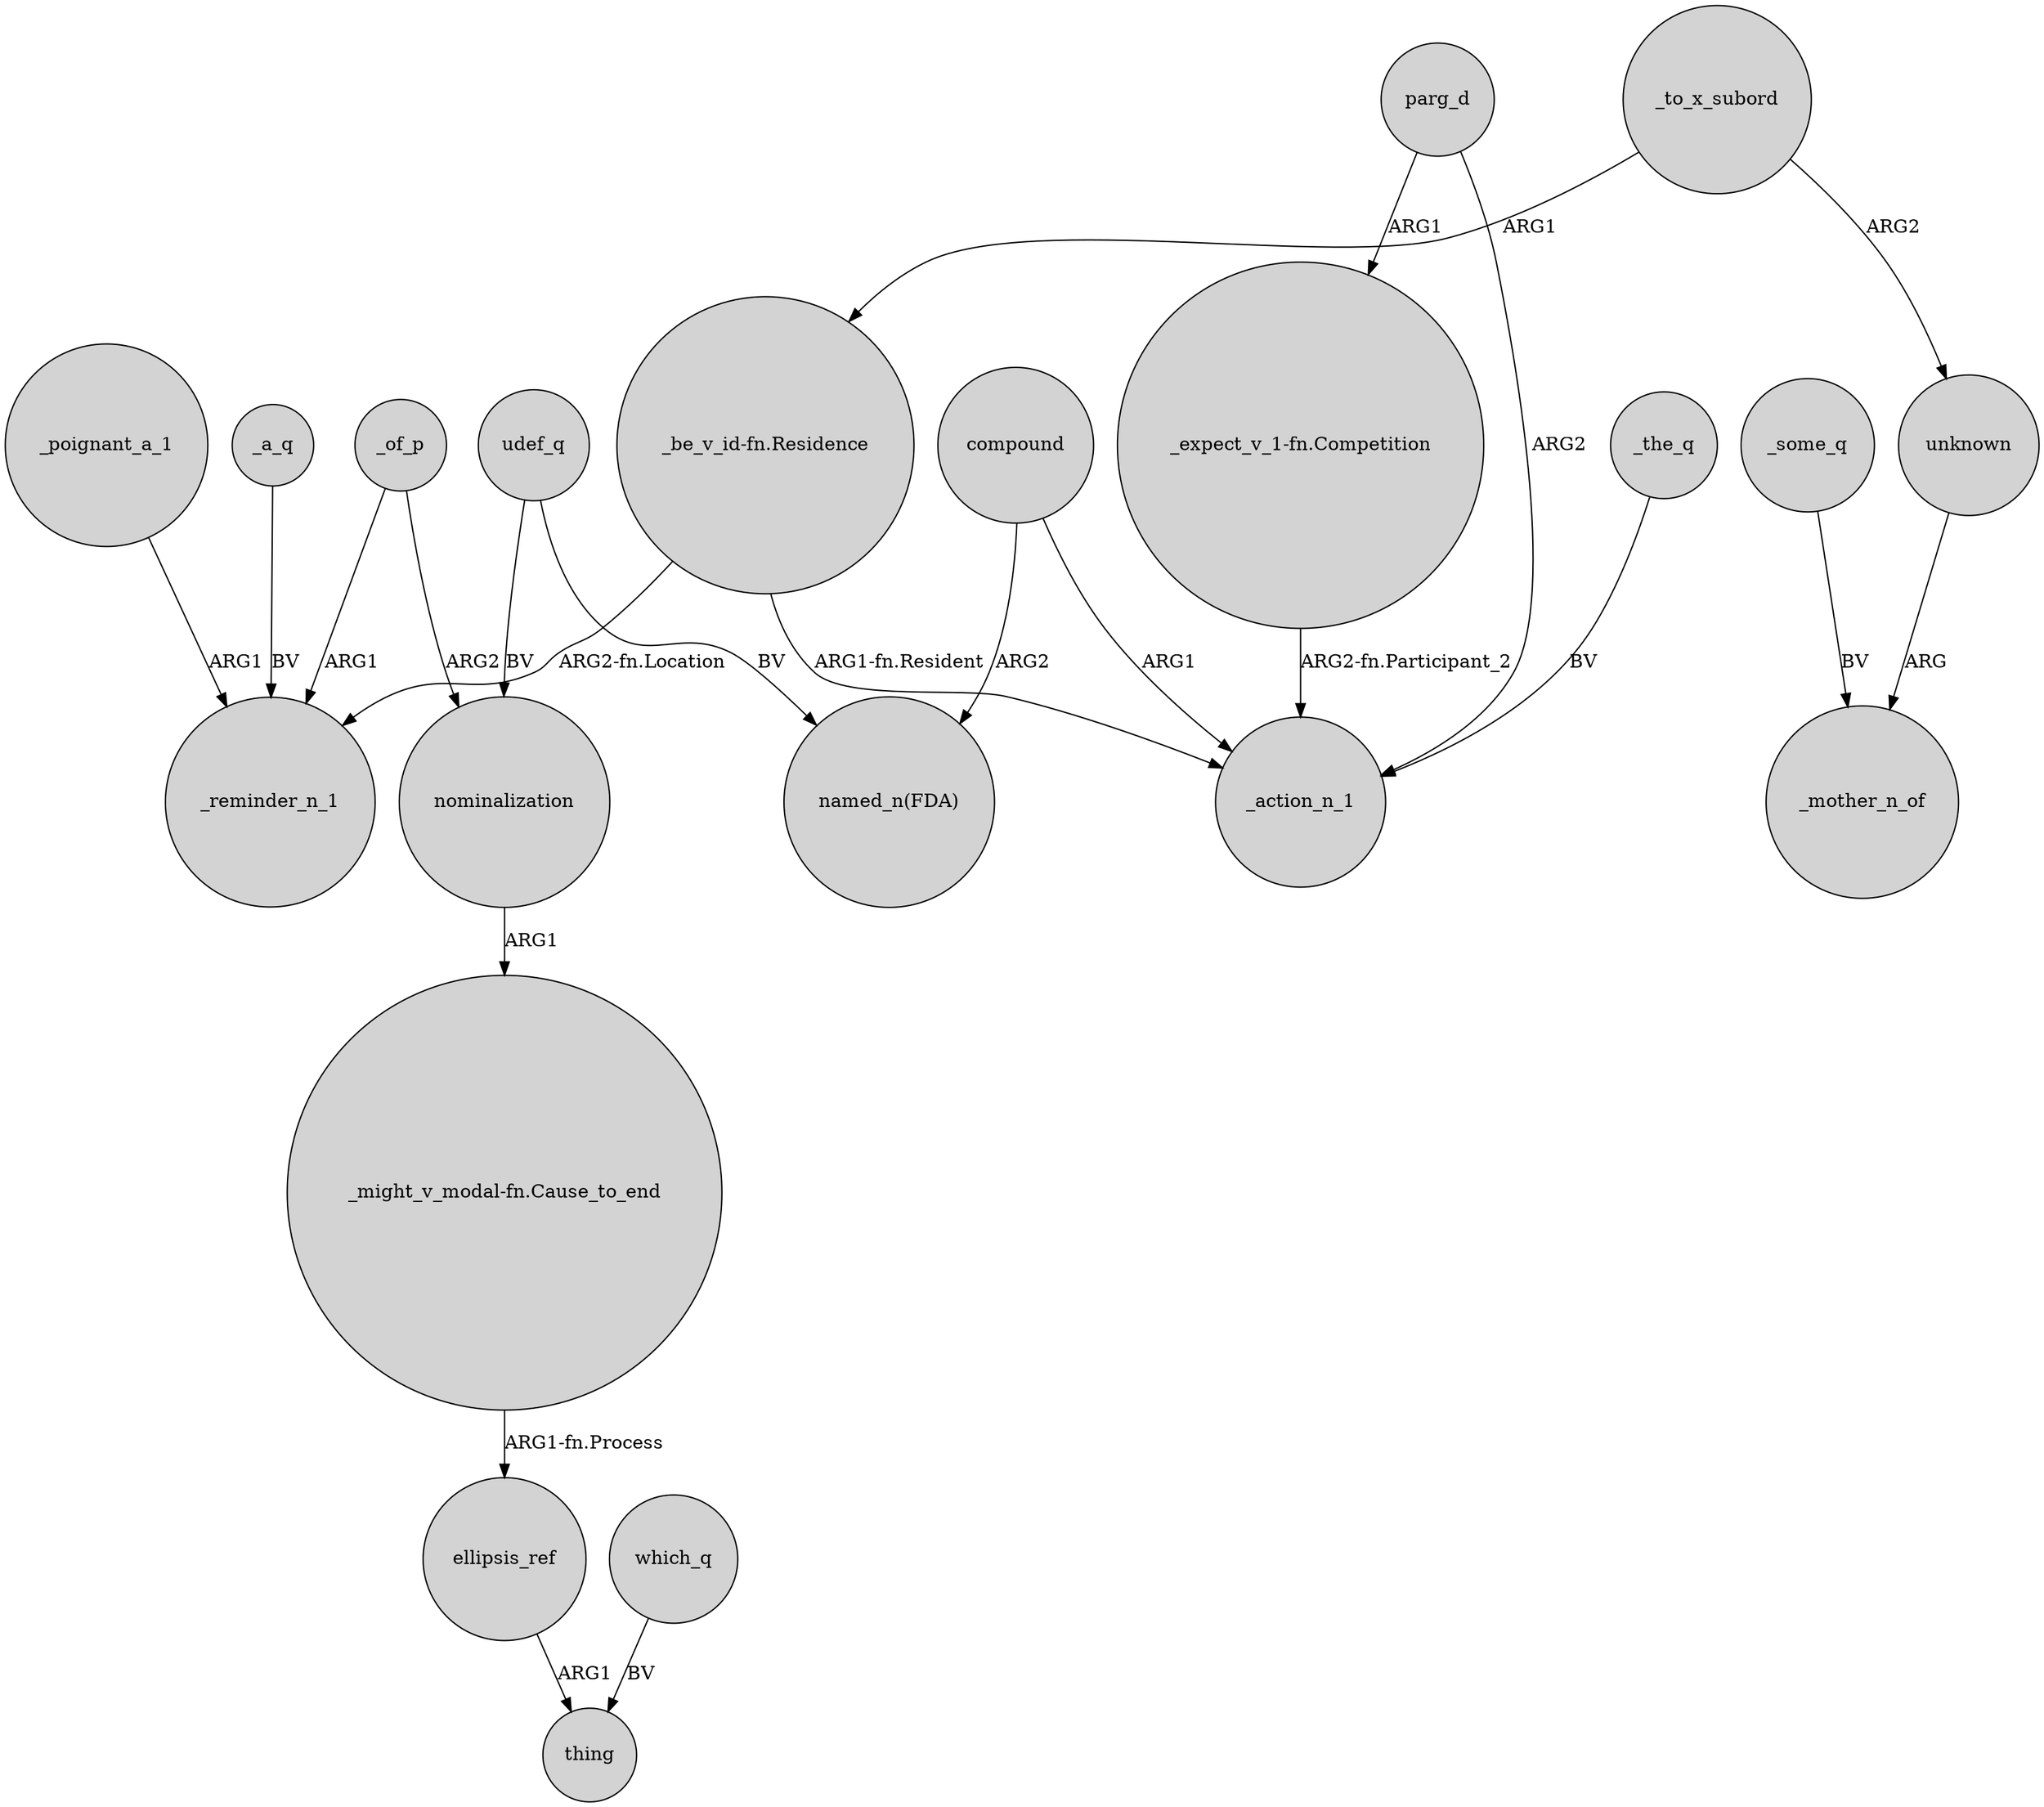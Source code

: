 digraph {
	node [shape=circle style=filled]
	"_be_v_id-fn.Residence" -> _reminder_n_1 [label="ARG2-fn.Location"]
	_poignant_a_1 -> _reminder_n_1 [label=ARG1]
	_some_q -> _mother_n_of [label=BV]
	"_expect_v_1-fn.Competition" -> _action_n_1 [label="ARG2-fn.Participant_2"]
	udef_q -> "named_n(FDA)" [label=BV]
	udef_q -> nominalization [label=BV]
	which_q -> thing [label=BV]
	_a_q -> _reminder_n_1 [label=BV]
	"_be_v_id-fn.Residence" -> _action_n_1 [label="ARG1-fn.Resident"]
	_the_q -> _action_n_1 [label=BV]
	compound -> _action_n_1 [label=ARG1]
	_of_p -> nominalization [label=ARG2]
	_to_x_subord -> unknown [label=ARG2]
	_to_x_subord -> "_be_v_id-fn.Residence" [label=ARG1]
	nominalization -> "_might_v_modal-fn.Cause_to_end" [label=ARG1]
	compound -> "named_n(FDA)" [label=ARG2]
	parg_d -> "_expect_v_1-fn.Competition" [label=ARG1]
	parg_d -> _action_n_1 [label=ARG2]
	unknown -> _mother_n_of [label=ARG]
	"_might_v_modal-fn.Cause_to_end" -> ellipsis_ref [label="ARG1-fn.Process"]
	ellipsis_ref -> thing [label=ARG1]
	_of_p -> _reminder_n_1 [label=ARG1]
}
